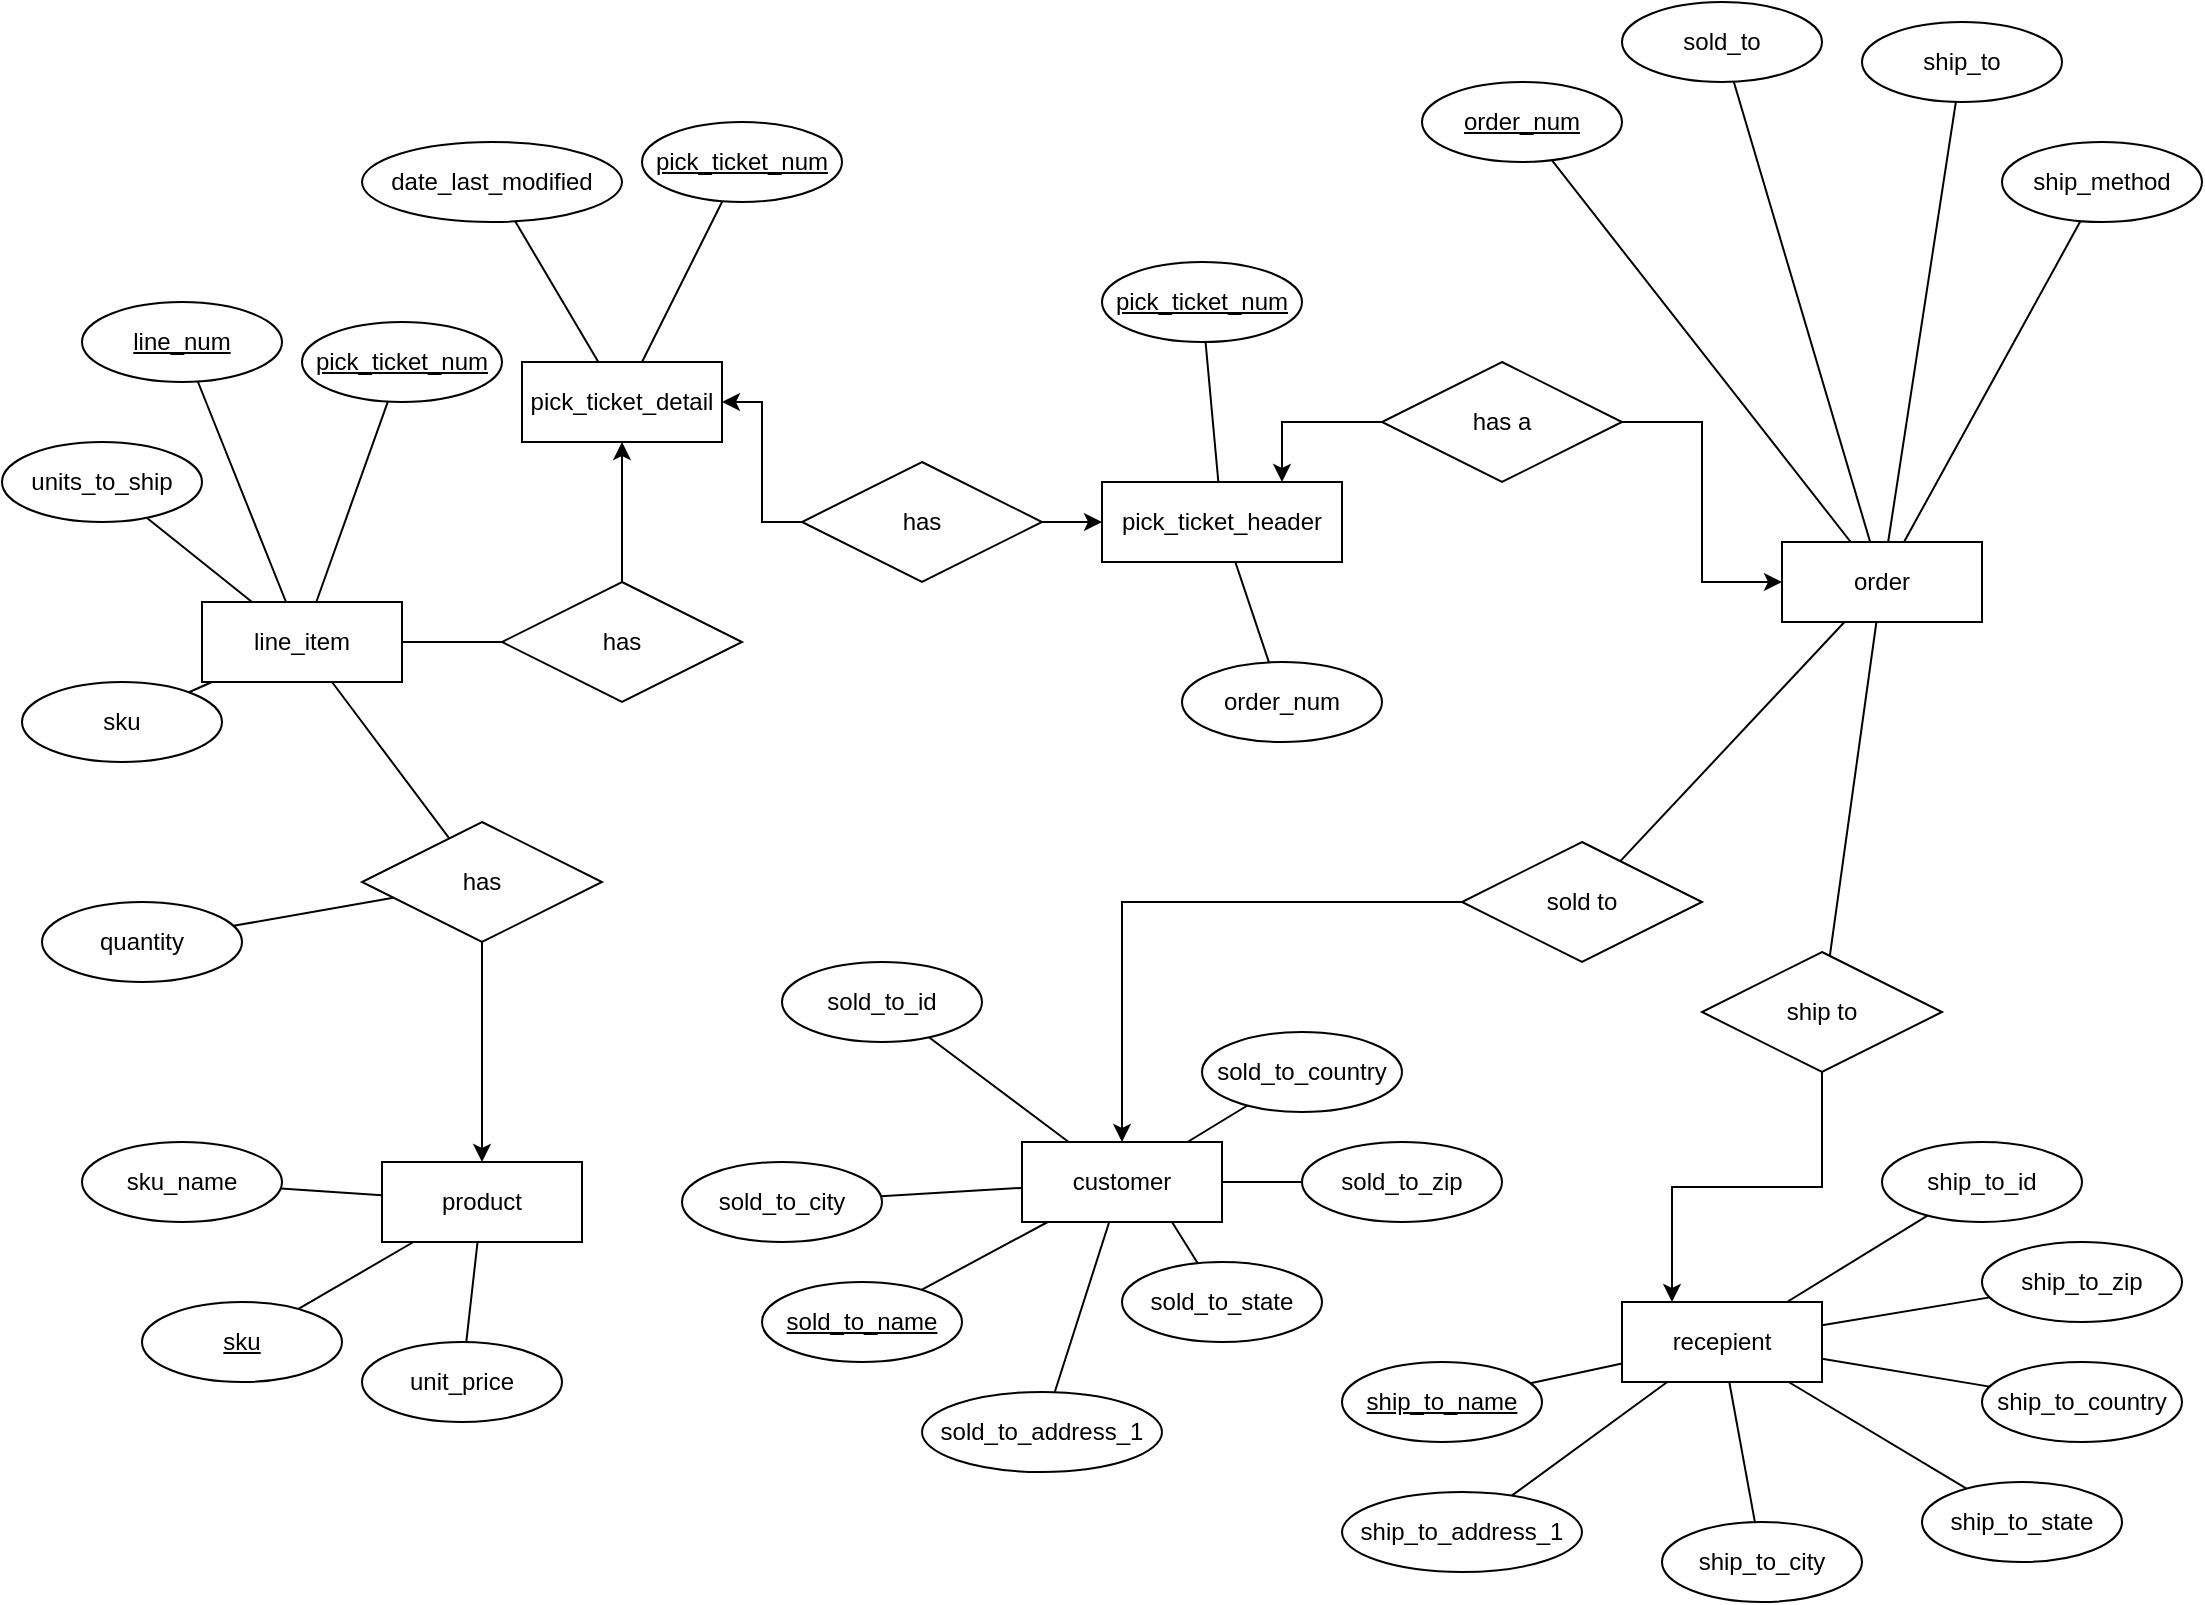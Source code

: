 <mxfile version="14.5.1" type="device"><diagram id="cNk7Vixmsg2WY5i4V1VE" name="Page-1"><mxGraphModel dx="1955" dy="967" grid="1" gridSize="10" guides="1" tooltips="1" connect="1" arrows="1" fold="1" page="1" pageScale="1" pageWidth="1100" pageHeight="850" math="0" shadow="0"><root><mxCell id="0"/><mxCell id="1" parent="0"/><mxCell id="wVZAw77bMwwa--JRRSUQ-1" value="product" style="whiteSpace=wrap;html=1;align=center;" vertex="1" parent="1"><mxGeometry x="190" y="620" width="100" height="40" as="geometry"/></mxCell><mxCell id="wVZAw77bMwwa--JRRSUQ-2" value="sku" style="ellipse;whiteSpace=wrap;html=1;align=center;fontStyle=4;" vertex="1" parent="1"><mxGeometry x="70" y="690" width="100" height="40" as="geometry"/></mxCell><mxCell id="wVZAw77bMwwa--JRRSUQ-3" value="sku_name" style="ellipse;whiteSpace=wrap;html=1;align=center;" vertex="1" parent="1"><mxGeometry x="40" y="610" width="100" height="40" as="geometry"/></mxCell><mxCell id="wVZAw77bMwwa--JRRSUQ-4" value="unit_price" style="ellipse;whiteSpace=wrap;html=1;align=center;" vertex="1" parent="1"><mxGeometry x="180" y="710" width="100" height="40" as="geometry"/></mxCell><mxCell id="wVZAw77bMwwa--JRRSUQ-5" value="" style="endArrow=none;html=1;rounded=0;" edge="1" parent="1" source="wVZAw77bMwwa--JRRSUQ-2" target="wVZAw77bMwwa--JRRSUQ-1"><mxGeometry relative="1" as="geometry"><mxPoint x="280" y="840" as="sourcePoint"/><mxPoint x="440" y="840" as="targetPoint"/></mxGeometry></mxCell><mxCell id="wVZAw77bMwwa--JRRSUQ-6" value="" style="endArrow=none;html=1;rounded=0;" edge="1" parent="1" source="wVZAw77bMwwa--JRRSUQ-4" target="wVZAw77bMwwa--JRRSUQ-1"><mxGeometry relative="1" as="geometry"><mxPoint x="280" y="840" as="sourcePoint"/><mxPoint x="440" y="840" as="targetPoint"/></mxGeometry></mxCell><mxCell id="wVZAw77bMwwa--JRRSUQ-7" value="" style="endArrow=none;html=1;rounded=0;" edge="1" parent="1" source="wVZAw77bMwwa--JRRSUQ-1" target="wVZAw77bMwwa--JRRSUQ-3"><mxGeometry relative="1" as="geometry"><mxPoint x="280" y="840" as="sourcePoint"/><mxPoint x="440" y="840" as="targetPoint"/></mxGeometry></mxCell><mxCell id="wVZAw77bMwwa--JRRSUQ-8" value="pick_ticket_detail" style="whiteSpace=wrap;html=1;align=center;" vertex="1" parent="1"><mxGeometry x="260" y="220" width="100" height="40" as="geometry"/></mxCell><mxCell id="wVZAw77bMwwa--JRRSUQ-9" value="&lt;u&gt;pick_ticket_num&lt;/u&gt;" style="ellipse;whiteSpace=wrap;html=1;align=center;" vertex="1" parent="1"><mxGeometry x="320" y="100" width="100" height="40" as="geometry"/></mxCell><mxCell id="wVZAw77bMwwa--JRRSUQ-10" value="date_last_modified" style="ellipse;whiteSpace=wrap;html=1;align=center;" vertex="1" parent="1"><mxGeometry x="180" y="110" width="130" height="40" as="geometry"/></mxCell><mxCell id="wVZAw77bMwwa--JRRSUQ-11" value="line_item" style="whiteSpace=wrap;html=1;align=center;" vertex="1" parent="1"><mxGeometry x="100" y="340" width="100" height="40" as="geometry"/></mxCell><mxCell id="wVZAw77bMwwa--JRRSUQ-12" value="" style="endArrow=none;html=1;rounded=0;" edge="1" parent="1" source="wVZAw77bMwwa--JRRSUQ-9" target="wVZAw77bMwwa--JRRSUQ-8"><mxGeometry relative="1" as="geometry"><mxPoint x="470" y="390" as="sourcePoint"/><mxPoint x="630" y="390" as="targetPoint"/></mxGeometry></mxCell><mxCell id="wVZAw77bMwwa--JRRSUQ-13" value="" style="endArrow=none;html=1;rounded=0;" edge="1" parent="1" source="wVZAw77bMwwa--JRRSUQ-10" target="wVZAw77bMwwa--JRRSUQ-8"><mxGeometry relative="1" as="geometry"><mxPoint x="470" y="390" as="sourcePoint"/><mxPoint x="630" y="390" as="targetPoint"/></mxGeometry></mxCell><mxCell id="wVZAw77bMwwa--JRRSUQ-14" value="&lt;u&gt;line_num&lt;/u&gt;" style="ellipse;whiteSpace=wrap;html=1;align=center;" vertex="1" parent="1"><mxGeometry x="40" y="190" width="100" height="40" as="geometry"/></mxCell><mxCell id="wVZAw77bMwwa--JRRSUQ-15" value="&lt;u&gt;pick_ticket_num&lt;/u&gt;" style="ellipse;whiteSpace=wrap;html=1;align=center;" vertex="1" parent="1"><mxGeometry x="150" y="200" width="100" height="40" as="geometry"/></mxCell><mxCell id="wVZAw77bMwwa--JRRSUQ-16" value="sku" style="ellipse;whiteSpace=wrap;html=1;align=center;" vertex="1" parent="1"><mxGeometry x="10" y="380" width="100" height="40" as="geometry"/></mxCell><mxCell id="wVZAw77bMwwa--JRRSUQ-17" value="units_to_ship" style="ellipse;whiteSpace=wrap;html=1;align=center;" vertex="1" parent="1"><mxGeometry y="260" width="100" height="40" as="geometry"/></mxCell><mxCell id="wVZAw77bMwwa--JRRSUQ-18" value="" style="endArrow=none;html=1;rounded=0;" edge="1" parent="1" source="wVZAw77bMwwa--JRRSUQ-11" target="wVZAw77bMwwa--JRRSUQ-15"><mxGeometry relative="1" as="geometry"><mxPoint x="60" y="580" as="sourcePoint"/><mxPoint x="220" y="580" as="targetPoint"/></mxGeometry></mxCell><mxCell id="wVZAw77bMwwa--JRRSUQ-19" value="" style="endArrow=none;html=1;rounded=0;" edge="1" parent="1" source="wVZAw77bMwwa--JRRSUQ-11" target="wVZAw77bMwwa--JRRSUQ-14"><mxGeometry relative="1" as="geometry"><mxPoint x="60" y="580" as="sourcePoint"/><mxPoint x="220" y="580" as="targetPoint"/></mxGeometry></mxCell><mxCell id="wVZAw77bMwwa--JRRSUQ-20" value="" style="endArrow=none;html=1;rounded=0;" edge="1" parent="1" source="wVZAw77bMwwa--JRRSUQ-11" target="wVZAw77bMwwa--JRRSUQ-16"><mxGeometry relative="1" as="geometry"><mxPoint x="60" y="580" as="sourcePoint"/><mxPoint x="220" y="580" as="targetPoint"/></mxGeometry></mxCell><mxCell id="wVZAw77bMwwa--JRRSUQ-21" value="" style="endArrow=none;html=1;rounded=0;" edge="1" parent="1" source="wVZAw77bMwwa--JRRSUQ-11" target="wVZAw77bMwwa--JRRSUQ-17"><mxGeometry relative="1" as="geometry"><mxPoint x="60" y="580" as="sourcePoint"/><mxPoint x="220" y="580" as="targetPoint"/></mxGeometry></mxCell><mxCell id="wVZAw77bMwwa--JRRSUQ-91" style="edgeStyle=orthogonalEdgeStyle;rounded=0;orthogonalLoop=1;jettySize=auto;html=1;entryX=0.5;entryY=1;entryDx=0;entryDy=0;" edge="1" parent="1" source="wVZAw77bMwwa--JRRSUQ-23" target="wVZAw77bMwwa--JRRSUQ-8"><mxGeometry relative="1" as="geometry"/></mxCell><mxCell id="wVZAw77bMwwa--JRRSUQ-23" value="has" style="shape=rhombus;perimeter=rhombusPerimeter;whiteSpace=wrap;html=1;align=center;" vertex="1" parent="1"><mxGeometry x="250" y="330" width="120" height="60" as="geometry"/></mxCell><mxCell id="wVZAw77bMwwa--JRRSUQ-25" style="edgeStyle=orthogonalEdgeStyle;rounded=0;orthogonalLoop=1;jettySize=auto;html=1;entryX=0.5;entryY=0;entryDx=0;entryDy=0;" edge="1" parent="1" source="wVZAw77bMwwa--JRRSUQ-26" target="wVZAw77bMwwa--JRRSUQ-1"><mxGeometry relative="1" as="geometry"/></mxCell><mxCell id="wVZAw77bMwwa--JRRSUQ-26" value="has" style="shape=rhombus;perimeter=rhombusPerimeter;whiteSpace=wrap;html=1;align=center;" vertex="1" parent="1"><mxGeometry x="180" y="450" width="120" height="60" as="geometry"/></mxCell><mxCell id="wVZAw77bMwwa--JRRSUQ-27" value="" style="endArrow=none;html=1;rounded=0;" edge="1" parent="1" source="wVZAw77bMwwa--JRRSUQ-26" target="wVZAw77bMwwa--JRRSUQ-11"><mxGeometry relative="1" as="geometry"><mxPoint x="470" y="490" as="sourcePoint"/><mxPoint x="630" y="490" as="targetPoint"/></mxGeometry></mxCell><mxCell id="wVZAw77bMwwa--JRRSUQ-28" value="quantity" style="ellipse;whiteSpace=wrap;html=1;align=center;" vertex="1" parent="1"><mxGeometry x="20" y="490" width="100" height="40" as="geometry"/></mxCell><mxCell id="wVZAw77bMwwa--JRRSUQ-29" value="" style="endArrow=none;html=1;rounded=0;" edge="1" parent="1" source="wVZAw77bMwwa--JRRSUQ-26" target="wVZAw77bMwwa--JRRSUQ-28"><mxGeometry relative="1" as="geometry"><mxPoint x="470" y="490" as="sourcePoint"/><mxPoint x="630" y="490" as="targetPoint"/></mxGeometry></mxCell><mxCell id="wVZAw77bMwwa--JRRSUQ-31" value="pick_ticket_header" style="whiteSpace=wrap;html=1;align=center;" vertex="1" parent="1"><mxGeometry x="550" y="280" width="120" height="40" as="geometry"/></mxCell><mxCell id="wVZAw77bMwwa--JRRSUQ-32" value="&lt;u&gt;pick_ticket_num&lt;/u&gt;" style="ellipse;whiteSpace=wrap;html=1;align=center;" vertex="1" parent="1"><mxGeometry x="550" y="170" width="100" height="40" as="geometry"/></mxCell><mxCell id="wVZAw77bMwwa--JRRSUQ-33" value="order_num" style="ellipse;whiteSpace=wrap;html=1;align=center;" vertex="1" parent="1"><mxGeometry x="590" y="370" width="100" height="40" as="geometry"/></mxCell><mxCell id="wVZAw77bMwwa--JRRSUQ-34" value="" style="endArrow=none;html=1;rounded=0;" edge="1" parent="1" source="wVZAw77bMwwa--JRRSUQ-32" target="wVZAw77bMwwa--JRRSUQ-31"><mxGeometry relative="1" as="geometry"><mxPoint x="470" y="410" as="sourcePoint"/><mxPoint x="630" y="410" as="targetPoint"/></mxGeometry></mxCell><mxCell id="wVZAw77bMwwa--JRRSUQ-35" value="" style="endArrow=none;html=1;rounded=0;" edge="1" parent="1" source="wVZAw77bMwwa--JRRSUQ-33" target="wVZAw77bMwwa--JRRSUQ-31"><mxGeometry relative="1" as="geometry"><mxPoint x="470" y="410" as="sourcePoint"/><mxPoint x="630" y="410" as="targetPoint"/></mxGeometry></mxCell><mxCell id="wVZAw77bMwwa--JRRSUQ-36" value="order" style="whiteSpace=wrap;html=1;align=center;" vertex="1" parent="1"><mxGeometry x="890" y="310" width="100" height="40" as="geometry"/></mxCell><mxCell id="wVZAw77bMwwa--JRRSUQ-37" value="order_num" style="ellipse;whiteSpace=wrap;html=1;align=center;fontStyle=4;" vertex="1" parent="1"><mxGeometry x="710" y="80" width="100" height="40" as="geometry"/></mxCell><mxCell id="wVZAw77bMwwa--JRRSUQ-38" value="" style="endArrow=none;html=1;rounded=0;" edge="1" parent="1" source="wVZAw77bMwwa--JRRSUQ-37" target="wVZAw77bMwwa--JRRSUQ-36"><mxGeometry relative="1" as="geometry"><mxPoint x="440" y="400" as="sourcePoint"/><mxPoint x="600" y="400" as="targetPoint"/></mxGeometry></mxCell><mxCell id="wVZAw77bMwwa--JRRSUQ-39" value="sold_to" style="ellipse;whiteSpace=wrap;html=1;align=center;" vertex="1" parent="1"><mxGeometry x="810" y="40" width="100" height="40" as="geometry"/></mxCell><mxCell id="wVZAw77bMwwa--JRRSUQ-40" value="ship_to" style="ellipse;whiteSpace=wrap;html=1;align=center;" vertex="1" parent="1"><mxGeometry x="930" y="50" width="100" height="40" as="geometry"/></mxCell><mxCell id="wVZAw77bMwwa--JRRSUQ-41" value="ship_method" style="ellipse;whiteSpace=wrap;html=1;align=center;" vertex="1" parent="1"><mxGeometry x="1000" y="110" width="100" height="40" as="geometry"/></mxCell><mxCell id="wVZAw77bMwwa--JRRSUQ-42" value="" style="endArrow=none;html=1;rounded=0;" edge="1" parent="1" source="wVZAw77bMwwa--JRRSUQ-36" target="wVZAw77bMwwa--JRRSUQ-39"><mxGeometry relative="1" as="geometry"><mxPoint x="440" y="400" as="sourcePoint"/><mxPoint x="600" y="400" as="targetPoint"/></mxGeometry></mxCell><mxCell id="wVZAw77bMwwa--JRRSUQ-43" value="" style="endArrow=none;html=1;rounded=0;" edge="1" parent="1" source="wVZAw77bMwwa--JRRSUQ-36" target="wVZAw77bMwwa--JRRSUQ-40"><mxGeometry relative="1" as="geometry"><mxPoint x="440" y="400" as="sourcePoint"/><mxPoint x="600" y="400" as="targetPoint"/></mxGeometry></mxCell><mxCell id="wVZAw77bMwwa--JRRSUQ-44" value="" style="endArrow=none;html=1;rounded=0;" edge="1" parent="1" source="wVZAw77bMwwa--JRRSUQ-36" target="wVZAw77bMwwa--JRRSUQ-41"><mxGeometry relative="1" as="geometry"><mxPoint x="440" y="400" as="sourcePoint"/><mxPoint x="600" y="400" as="targetPoint"/></mxGeometry></mxCell><mxCell id="wVZAw77bMwwa--JRRSUQ-45" value="customer" style="whiteSpace=wrap;html=1;align=center;" vertex="1" parent="1"><mxGeometry x="510" y="610" width="100" height="40" as="geometry"/></mxCell><mxCell id="wVZAw77bMwwa--JRRSUQ-46" value="&lt;u&gt;sold_to_name&lt;/u&gt;" style="ellipse;whiteSpace=wrap;html=1;align=center;" vertex="1" parent="1"><mxGeometry x="380" y="680" width="100" height="40" as="geometry"/></mxCell><mxCell id="wVZAw77bMwwa--JRRSUQ-47" value="sold_to_address_1" style="ellipse;whiteSpace=wrap;html=1;align=center;" vertex="1" parent="1"><mxGeometry x="460" y="735" width="120" height="40" as="geometry"/></mxCell><mxCell id="wVZAw77bMwwa--JRRSUQ-48" value="sold_to_city" style="ellipse;whiteSpace=wrap;html=1;align=center;" vertex="1" parent="1"><mxGeometry x="340" y="620" width="100" height="40" as="geometry"/></mxCell><mxCell id="wVZAw77bMwwa--JRRSUQ-49" value="sold_to_state" style="ellipse;whiteSpace=wrap;html=1;align=center;" vertex="1" parent="1"><mxGeometry x="560" y="670" width="100" height="40" as="geometry"/></mxCell><mxCell id="wVZAw77bMwwa--JRRSUQ-50" value="sold_to_country" style="ellipse;whiteSpace=wrap;html=1;align=center;" vertex="1" parent="1"><mxGeometry x="600" y="555" width="100" height="40" as="geometry"/></mxCell><mxCell id="wVZAw77bMwwa--JRRSUQ-51" value="sold_to_zip" style="ellipse;whiteSpace=wrap;html=1;align=center;" vertex="1" parent="1"><mxGeometry x="650" y="610" width="100" height="40" as="geometry"/></mxCell><mxCell id="wVZAw77bMwwa--JRRSUQ-52" value="" style="endArrow=none;html=1;rounded=0;" edge="1" parent="1" source="wVZAw77bMwwa--JRRSUQ-46" target="wVZAw77bMwwa--JRRSUQ-45"><mxGeometry relative="1" as="geometry"><mxPoint x="640" y="420" as="sourcePoint"/><mxPoint x="800" y="420" as="targetPoint"/></mxGeometry></mxCell><mxCell id="wVZAw77bMwwa--JRRSUQ-53" value="" style="endArrow=none;html=1;rounded=0;" edge="1" parent="1" source="wVZAw77bMwwa--JRRSUQ-47" target="wVZAw77bMwwa--JRRSUQ-45"><mxGeometry relative="1" as="geometry"><mxPoint x="640" y="420" as="sourcePoint"/><mxPoint x="800" y="420" as="targetPoint"/></mxGeometry></mxCell><mxCell id="wVZAw77bMwwa--JRRSUQ-54" value="" style="endArrow=none;html=1;rounded=0;" edge="1" parent="1" source="wVZAw77bMwwa--JRRSUQ-48" target="wVZAw77bMwwa--JRRSUQ-45"><mxGeometry relative="1" as="geometry"><mxPoint x="640" y="420" as="sourcePoint"/><mxPoint x="800" y="420" as="targetPoint"/></mxGeometry></mxCell><mxCell id="wVZAw77bMwwa--JRRSUQ-55" value="" style="endArrow=none;html=1;rounded=0;entryX=0.75;entryY=1;entryDx=0;entryDy=0;" edge="1" parent="1" source="wVZAw77bMwwa--JRRSUQ-49" target="wVZAw77bMwwa--JRRSUQ-45"><mxGeometry relative="1" as="geometry"><mxPoint x="640" y="420" as="sourcePoint"/><mxPoint x="800" y="420" as="targetPoint"/></mxGeometry></mxCell><mxCell id="wVZAw77bMwwa--JRRSUQ-56" value="" style="endArrow=none;html=1;rounded=0;" edge="1" parent="1" source="wVZAw77bMwwa--JRRSUQ-50" target="wVZAw77bMwwa--JRRSUQ-45"><mxGeometry relative="1" as="geometry"><mxPoint x="640" y="420" as="sourcePoint"/><mxPoint x="800" y="420" as="targetPoint"/></mxGeometry></mxCell><mxCell id="wVZAw77bMwwa--JRRSUQ-57" value="" style="endArrow=none;html=1;rounded=0;" edge="1" parent="1" source="wVZAw77bMwwa--JRRSUQ-45" target="wVZAw77bMwwa--JRRSUQ-51"><mxGeometry relative="1" as="geometry"><mxPoint x="640" y="420" as="sourcePoint"/><mxPoint x="800" y="420" as="targetPoint"/></mxGeometry></mxCell><mxCell id="wVZAw77bMwwa--JRRSUQ-58" style="edgeStyle=orthogonalEdgeStyle;rounded=0;orthogonalLoop=1;jettySize=auto;html=1;entryX=0.5;entryY=0;entryDx=0;entryDy=0;" edge="1" parent="1" source="wVZAw77bMwwa--JRRSUQ-59" target="wVZAw77bMwwa--JRRSUQ-45"><mxGeometry relative="1" as="geometry"/></mxCell><mxCell id="wVZAw77bMwwa--JRRSUQ-59" value="sold to" style="shape=rhombus;perimeter=rhombusPerimeter;whiteSpace=wrap;html=1;align=center;" vertex="1" parent="1"><mxGeometry x="730" y="460" width="120" height="60" as="geometry"/></mxCell><mxCell id="wVZAw77bMwwa--JRRSUQ-60" value="" style="endArrow=none;html=1;rounded=0;" edge="1" parent="1" source="wVZAw77bMwwa--JRRSUQ-59" target="wVZAw77bMwwa--JRRSUQ-36"><mxGeometry relative="1" as="geometry"><mxPoint x="640" y="420" as="sourcePoint"/><mxPoint x="800" y="420" as="targetPoint"/></mxGeometry></mxCell><mxCell id="wVZAw77bMwwa--JRRSUQ-61" value="recepient" style="whiteSpace=wrap;html=1;align=center;" vertex="1" parent="1"><mxGeometry x="810" y="690" width="100" height="40" as="geometry"/></mxCell><mxCell id="wVZAw77bMwwa--JRRSUQ-62" value="ship_to_country" style="ellipse;whiteSpace=wrap;html=1;align=center;" vertex="1" parent="1"><mxGeometry x="990" y="720" width="100" height="40" as="geometry"/></mxCell><mxCell id="wVZAw77bMwwa--JRRSUQ-63" value="ship_to_zip" style="ellipse;whiteSpace=wrap;html=1;align=center;" vertex="1" parent="1"><mxGeometry x="990" y="660" width="100" height="40" as="geometry"/></mxCell><mxCell id="wVZAw77bMwwa--JRRSUQ-64" value="&lt;u&gt;ship_to_name&lt;/u&gt;" style="ellipse;whiteSpace=wrap;html=1;align=center;" vertex="1" parent="1"><mxGeometry x="670" y="720" width="100" height="40" as="geometry"/></mxCell><mxCell id="wVZAw77bMwwa--JRRSUQ-65" value="ship_to_address_1" style="ellipse;whiteSpace=wrap;html=1;align=center;" vertex="1" parent="1"><mxGeometry x="670" y="785" width="120" height="40" as="geometry"/></mxCell><mxCell id="wVZAw77bMwwa--JRRSUQ-66" value="ship_to_city" style="ellipse;whiteSpace=wrap;html=1;align=center;" vertex="1" parent="1"><mxGeometry x="830" y="800" width="100" height="40" as="geometry"/></mxCell><mxCell id="wVZAw77bMwwa--JRRSUQ-67" value="ship_to_state" style="ellipse;whiteSpace=wrap;html=1;align=center;" vertex="1" parent="1"><mxGeometry x="960" y="780" width="100" height="40" as="geometry"/></mxCell><mxCell id="wVZAw77bMwwa--JRRSUQ-68" value="" style="endArrow=none;html=1;rounded=0;" edge="1" parent="1" source="wVZAw77bMwwa--JRRSUQ-64" target="wVZAw77bMwwa--JRRSUQ-61"><mxGeometry relative="1" as="geometry"><mxPoint x="730" y="770" as="sourcePoint"/><mxPoint x="890" y="770" as="targetPoint"/></mxGeometry></mxCell><mxCell id="wVZAw77bMwwa--JRRSUQ-69" value="" style="endArrow=none;html=1;rounded=0;" edge="1" parent="1" source="wVZAw77bMwwa--JRRSUQ-65" target="wVZAw77bMwwa--JRRSUQ-61"><mxGeometry relative="1" as="geometry"><mxPoint x="730" y="770" as="sourcePoint"/><mxPoint x="890" y="770" as="targetPoint"/></mxGeometry></mxCell><mxCell id="wVZAw77bMwwa--JRRSUQ-70" value="" style="endArrow=none;html=1;rounded=0;" edge="1" parent="1" source="wVZAw77bMwwa--JRRSUQ-66" target="wVZAw77bMwwa--JRRSUQ-61"><mxGeometry relative="1" as="geometry"><mxPoint x="730" y="770" as="sourcePoint"/><mxPoint x="890" y="770" as="targetPoint"/></mxGeometry></mxCell><mxCell id="wVZAw77bMwwa--JRRSUQ-71" value="" style="endArrow=none;html=1;rounded=0;" edge="1" parent="1" source="wVZAw77bMwwa--JRRSUQ-61" target="wVZAw77bMwwa--JRRSUQ-67"><mxGeometry relative="1" as="geometry"><mxPoint x="730" y="770" as="sourcePoint"/><mxPoint x="890" y="770" as="targetPoint"/></mxGeometry></mxCell><mxCell id="wVZAw77bMwwa--JRRSUQ-72" value="" style="endArrow=none;html=1;rounded=0;" edge="1" parent="1" source="wVZAw77bMwwa--JRRSUQ-61" target="wVZAw77bMwwa--JRRSUQ-62"><mxGeometry relative="1" as="geometry"><mxPoint x="730" y="770" as="sourcePoint"/><mxPoint x="890" y="770" as="targetPoint"/></mxGeometry></mxCell><mxCell id="wVZAw77bMwwa--JRRSUQ-73" value="" style="endArrow=none;html=1;rounded=0;" edge="1" parent="1" source="wVZAw77bMwwa--JRRSUQ-61" target="wVZAw77bMwwa--JRRSUQ-63"><mxGeometry relative="1" as="geometry"><mxPoint x="730" y="770" as="sourcePoint"/><mxPoint x="890" y="770" as="targetPoint"/></mxGeometry></mxCell><mxCell id="wVZAw77bMwwa--JRRSUQ-74" style="edgeStyle=orthogonalEdgeStyle;rounded=0;orthogonalLoop=1;jettySize=auto;html=1;entryX=0.25;entryY=0;entryDx=0;entryDy=0;" edge="1" parent="1" source="wVZAw77bMwwa--JRRSUQ-75" target="wVZAw77bMwwa--JRRSUQ-61"><mxGeometry relative="1" as="geometry"/></mxCell><mxCell id="wVZAw77bMwwa--JRRSUQ-75" value="ship to" style="shape=rhombus;perimeter=rhombusPerimeter;whiteSpace=wrap;html=1;align=center;" vertex="1" parent="1"><mxGeometry x="850" y="515" width="120" height="60" as="geometry"/></mxCell><mxCell id="wVZAw77bMwwa--JRRSUQ-76" value="" style="endArrow=none;html=1;rounded=0;" edge="1" parent="1" source="wVZAw77bMwwa--JRRSUQ-36" target="wVZAw77bMwwa--JRRSUQ-75"><mxGeometry relative="1" as="geometry"><mxPoint x="640" y="420" as="sourcePoint"/><mxPoint x="800" y="420" as="targetPoint"/></mxGeometry></mxCell><mxCell id="wVZAw77bMwwa--JRRSUQ-77" style="edgeStyle=orthogonalEdgeStyle;rounded=0;orthogonalLoop=1;jettySize=auto;html=1;entryX=0;entryY=0.5;entryDx=0;entryDy=0;" edge="1" parent="1" source="wVZAw77bMwwa--JRRSUQ-79" target="wVZAw77bMwwa--JRRSUQ-36"><mxGeometry relative="1" as="geometry"/></mxCell><mxCell id="wVZAw77bMwwa--JRRSUQ-93" style="edgeStyle=orthogonalEdgeStyle;rounded=0;orthogonalLoop=1;jettySize=auto;html=1;entryX=0.75;entryY=0;entryDx=0;entryDy=0;" edge="1" parent="1" source="wVZAw77bMwwa--JRRSUQ-79" target="wVZAw77bMwwa--JRRSUQ-31"><mxGeometry relative="1" as="geometry"/></mxCell><mxCell id="wVZAw77bMwwa--JRRSUQ-79" value="has a" style="shape=rhombus;perimeter=rhombusPerimeter;whiteSpace=wrap;html=1;align=center;" vertex="1" parent="1"><mxGeometry x="690" y="220" width="120" height="60" as="geometry"/></mxCell><mxCell id="wVZAw77bMwwa--JRRSUQ-80" value="sold_to_id" style="ellipse;whiteSpace=wrap;html=1;align=center;" vertex="1" parent="1"><mxGeometry x="390" y="520" width="100" height="40" as="geometry"/></mxCell><mxCell id="wVZAw77bMwwa--JRRSUQ-81" value="" style="endArrow=none;html=1;rounded=0;" edge="1" parent="1" source="wVZAw77bMwwa--JRRSUQ-80" target="wVZAw77bMwwa--JRRSUQ-45"><mxGeometry relative="1" as="geometry"><mxPoint x="160" y="420" as="sourcePoint"/><mxPoint x="320" y="420" as="targetPoint"/></mxGeometry></mxCell><mxCell id="wVZAw77bMwwa--JRRSUQ-82" value="ship_to_id" style="ellipse;whiteSpace=wrap;html=1;align=center;" vertex="1" parent="1"><mxGeometry x="940" y="610" width="100" height="40" as="geometry"/></mxCell><mxCell id="wVZAw77bMwwa--JRRSUQ-83" value="" style="endArrow=none;html=1;rounded=0;" edge="1" parent="1" source="wVZAw77bMwwa--JRRSUQ-61" target="wVZAw77bMwwa--JRRSUQ-82"><mxGeometry relative="1" as="geometry"><mxPoint x="910" y="700" as="sourcePoint"/><mxPoint x="998.765" y="655.617" as="targetPoint"/></mxGeometry></mxCell><mxCell id="wVZAw77bMwwa--JRRSUQ-87" style="edgeStyle=orthogonalEdgeStyle;rounded=0;orthogonalLoop=1;jettySize=auto;html=1;entryX=1;entryY=0.5;entryDx=0;entryDy=0;" edge="1" parent="1" source="wVZAw77bMwwa--JRRSUQ-86" target="wVZAw77bMwwa--JRRSUQ-8"><mxGeometry relative="1" as="geometry"/></mxCell><mxCell id="wVZAw77bMwwa--JRRSUQ-88" style="edgeStyle=orthogonalEdgeStyle;rounded=0;orthogonalLoop=1;jettySize=auto;html=1;entryX=0;entryY=0.5;entryDx=0;entryDy=0;" edge="1" parent="1" source="wVZAw77bMwwa--JRRSUQ-86" target="wVZAw77bMwwa--JRRSUQ-31"><mxGeometry relative="1" as="geometry"/></mxCell><mxCell id="wVZAw77bMwwa--JRRSUQ-86" value="has" style="shape=rhombus;perimeter=rhombusPerimeter;whiteSpace=wrap;html=1;align=center;" vertex="1" parent="1"><mxGeometry x="400" y="270" width="120" height="60" as="geometry"/></mxCell><mxCell id="wVZAw77bMwwa--JRRSUQ-92" value="" style="endArrow=none;html=1;rounded=0;" edge="1" parent="1" source="wVZAw77bMwwa--JRRSUQ-11" target="wVZAw77bMwwa--JRRSUQ-23"><mxGeometry relative="1" as="geometry"><mxPoint x="460" y="440" as="sourcePoint"/><mxPoint x="620" y="440" as="targetPoint"/></mxGeometry></mxCell></root></mxGraphModel></diagram></mxfile>